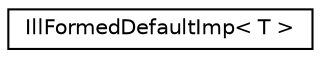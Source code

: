 digraph "Graphical Class Hierarchy"
{
  edge [fontname="Helvetica",fontsize="10",labelfontname="Helvetica",labelfontsize="10"];
  node [fontname="Helvetica",fontsize="10",shape=record];
  rankdir="LR";
  Node0 [label="IllFormedDefaultImp\< T \>",height=0.2,width=0.4,color="black", fillcolor="white", style="filled",URL="$struct_ill_formed_default_imp.html"];
}

